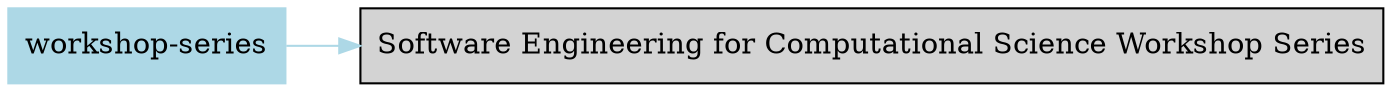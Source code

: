digraph bettersoftware {
            rankdir = LR;
            ratio = fill;
            node [style=filled];
            node [shape = box];
"workshop-series" [colorscheme="svg" color="lightblue"];
"workshop-series" ->  "SwEngForComputationalScienceWorkshopSeries.md" [colorscheme="svg" color="lightblue"];
"SwEngForComputationalScienceWorkshopSeries.md" [label="Software Engineering for Computational Science Workshop Series" URL="http://bss.parallactic.com/resources/software-engineering-for-computational-science-workshop-series"]
}